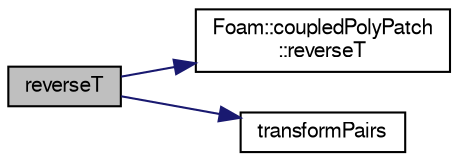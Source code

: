 digraph "reverseT"
{
  bgcolor="transparent";
  edge [fontname="FreeSans",fontsize="10",labelfontname="FreeSans",labelfontsize="10"];
  node [fontname="FreeSans",fontsize="10",shape=record];
  rankdir="LR";
  Node84 [label="reverseT",height=0.2,width=0.4,color="black", fillcolor="grey75", style="filled", fontcolor="black"];
  Node84 -> Node85 [color="midnightblue",fontsize="10",style="solid",fontname="FreeSans"];
  Node85 [label="Foam::coupledPolyPatch\l::reverseT",height=0.2,width=0.4,color="black",URL="$a27426.html#a3b6ef41753c72a78fb451b2a4327c899",tooltip="Return neighbour-cell transformation tensor. "];
  Node84 -> Node86 [color="midnightblue",fontsize="10",style="solid",fontname="FreeSans"];
  Node86 [label="transformPairs",height=0.2,width=0.4,color="black",URL="$a27278.html#a3a4d0d9864c0e3ce404a984563d4a38c",tooltip="Return the set of pairs of points that require transformation. "];
}
